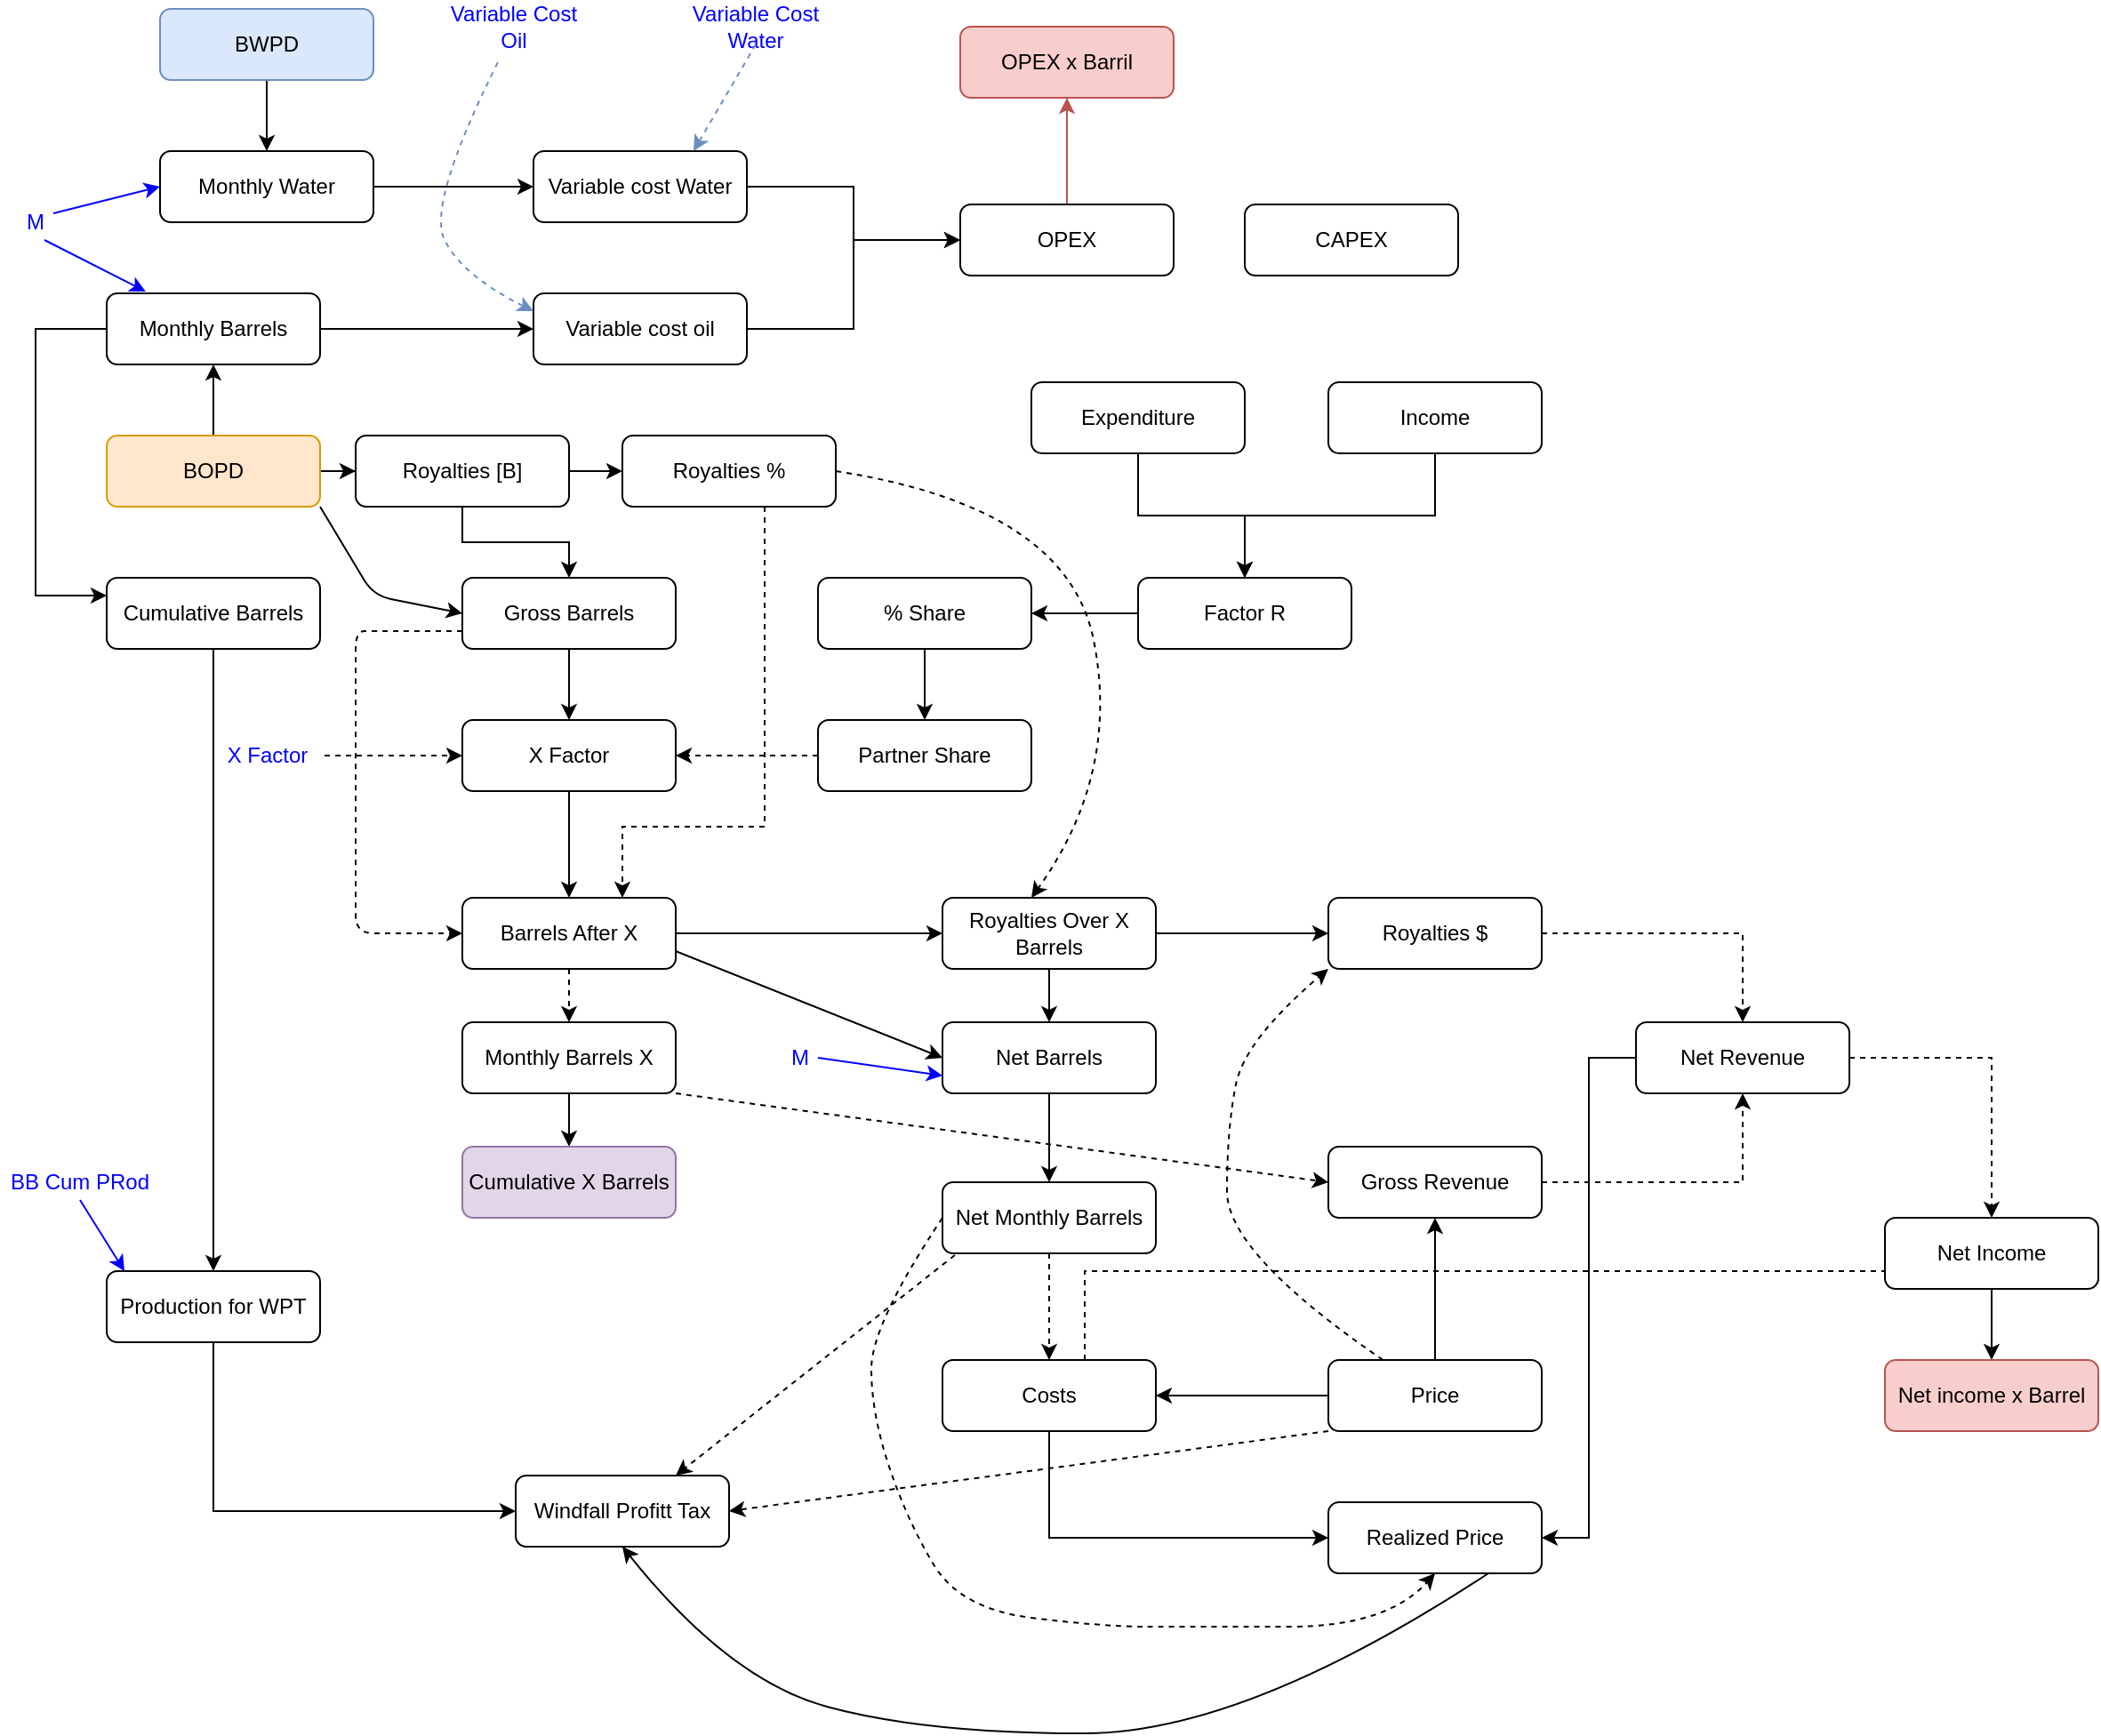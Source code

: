 <mxfile version="14.1.8" type="github">
  <diagram id="C5RBs43oDa-KdzZeNtuy" name="Page-1">
    <mxGraphModel dx="1360" dy="1971" grid="1" gridSize="10" guides="1" tooltips="1" connect="1" arrows="1" fold="1" page="1" pageScale="1" pageWidth="827" pageHeight="1169" math="0" shadow="0">
      <root>
        <mxCell id="WIyWlLk6GJQsqaUBKTNV-0" />
        <mxCell id="WIyWlLk6GJQsqaUBKTNV-1" parent="WIyWlLk6GJQsqaUBKTNV-0" />
        <mxCell id="Q5CgKCw0-7kjikuRVH3W-6" style="edgeStyle=orthogonalEdgeStyle;rounded=0;orthogonalLoop=1;jettySize=auto;html=1;" parent="WIyWlLk6GJQsqaUBKTNV-1" source="WIyWlLk6GJQsqaUBKTNV-3" target="Q5CgKCw0-7kjikuRVH3W-3" edge="1">
          <mxGeometry relative="1" as="geometry" />
        </mxCell>
        <mxCell id="Q5CgKCw0-7kjikuRVH3W-8" style="edgeStyle=orthogonalEdgeStyle;rounded=0;orthogonalLoop=1;jettySize=auto;html=1;" parent="WIyWlLk6GJQsqaUBKTNV-1" source="WIyWlLk6GJQsqaUBKTNV-3" target="Q5CgKCw0-7kjikuRVH3W-7" edge="1">
          <mxGeometry relative="1" as="geometry" />
        </mxCell>
        <mxCell id="WIyWlLk6GJQsqaUBKTNV-3" value="BOPD" style="rounded=1;whiteSpace=wrap;html=1;fontSize=12;glass=0;strokeWidth=1;shadow=0;fillColor=#ffe6cc;strokeColor=#d79b00;" parent="WIyWlLk6GJQsqaUBKTNV-1" vertex="1">
          <mxGeometry x="140" width="120" height="40" as="geometry" />
        </mxCell>
        <mxCell id="Q5CgKCw0-7kjikuRVH3W-111" style="edgeStyle=orthogonalEdgeStyle;rounded=0;orthogonalLoop=1;jettySize=auto;html=1;entryX=0.5;entryY=0;entryDx=0;entryDy=0;" parent="WIyWlLk6GJQsqaUBKTNV-1" source="Q5CgKCw0-7kjikuRVH3W-1" target="Q5CgKCw0-7kjikuRVH3W-2" edge="1">
          <mxGeometry relative="1" as="geometry" />
        </mxCell>
        <mxCell id="Q5CgKCw0-7kjikuRVH3W-1" value="BWPD" style="rounded=1;whiteSpace=wrap;html=1;fontSize=12;glass=0;strokeWidth=1;shadow=0;fillColor=#dae8fc;strokeColor=#6c8ebf;" parent="WIyWlLk6GJQsqaUBKTNV-1" vertex="1">
          <mxGeometry x="170" y="-240" width="120" height="40" as="geometry" />
        </mxCell>
        <mxCell id="Q5CgKCw0-7kjikuRVH3W-132" style="edgeStyle=orthogonalEdgeStyle;rounded=0;orthogonalLoop=1;jettySize=auto;html=1;entryX=0;entryY=0.5;entryDx=0;entryDy=0;strokeColor=#000000;" parent="WIyWlLk6GJQsqaUBKTNV-1" source="Q5CgKCw0-7kjikuRVH3W-2" target="Q5CgKCw0-7kjikuRVH3W-82" edge="1">
          <mxGeometry relative="1" as="geometry" />
        </mxCell>
        <mxCell id="Q5CgKCw0-7kjikuRVH3W-2" value="Monthly Water" style="rounded=1;whiteSpace=wrap;html=1;fontSize=12;glass=0;strokeWidth=1;shadow=0;" parent="WIyWlLk6GJQsqaUBKTNV-1" vertex="1">
          <mxGeometry x="170" y="-160" width="120" height="40" as="geometry" />
        </mxCell>
        <mxCell id="Q5CgKCw0-7kjikuRVH3W-129" style="edgeStyle=orthogonalEdgeStyle;rounded=0;orthogonalLoop=1;jettySize=auto;html=1;strokeColor=#000000;entryX=0;entryY=0.25;entryDx=0;entryDy=0;" parent="WIyWlLk6GJQsqaUBKTNV-1" source="Q5CgKCw0-7kjikuRVH3W-3" target="Q5CgKCw0-7kjikuRVH3W-4" edge="1">
          <mxGeometry relative="1" as="geometry">
            <mxPoint x="110" y="90" as="targetPoint" />
            <Array as="points">
              <mxPoint x="100" y="-60" />
              <mxPoint x="100" y="90" />
            </Array>
          </mxGeometry>
        </mxCell>
        <mxCell id="Q5CgKCw0-7kjikuRVH3W-131" style="edgeStyle=orthogonalEdgeStyle;rounded=0;orthogonalLoop=1;jettySize=auto;html=1;entryX=0;entryY=0.5;entryDx=0;entryDy=0;strokeColor=#000000;" parent="WIyWlLk6GJQsqaUBKTNV-1" source="Q5CgKCw0-7kjikuRVH3W-3" target="Q5CgKCw0-7kjikuRVH3W-81" edge="1">
          <mxGeometry relative="1" as="geometry" />
        </mxCell>
        <mxCell id="Q5CgKCw0-7kjikuRVH3W-3" value="Monthly Barrels" style="rounded=1;whiteSpace=wrap;html=1;fontSize=12;glass=0;strokeWidth=1;shadow=0;" parent="WIyWlLk6GJQsqaUBKTNV-1" vertex="1">
          <mxGeometry x="140" y="-80" width="120" height="40" as="geometry" />
        </mxCell>
        <mxCell id="Q5CgKCw0-7kjikuRVH3W-62" style="edgeStyle=orthogonalEdgeStyle;rounded=0;orthogonalLoop=1;jettySize=auto;html=1;entryX=0.5;entryY=0;entryDx=0;entryDy=0;" parent="WIyWlLk6GJQsqaUBKTNV-1" source="Q5CgKCw0-7kjikuRVH3W-4" target="Q5CgKCw0-7kjikuRVH3W-61" edge="1">
          <mxGeometry relative="1" as="geometry" />
        </mxCell>
        <mxCell id="Q5CgKCw0-7kjikuRVH3W-4" value="Cumulative Barrels" style="rounded=1;whiteSpace=wrap;html=1;fontSize=12;glass=0;strokeWidth=1;shadow=0;" parent="WIyWlLk6GJQsqaUBKTNV-1" vertex="1">
          <mxGeometry x="140" y="80" width="120" height="40" as="geometry" />
        </mxCell>
        <mxCell id="Q5CgKCw0-7kjikuRVH3W-10" style="edgeStyle=orthogonalEdgeStyle;rounded=0;orthogonalLoop=1;jettySize=auto;html=1;" parent="WIyWlLk6GJQsqaUBKTNV-1" source="Q5CgKCw0-7kjikuRVH3W-7" target="Q5CgKCw0-7kjikuRVH3W-9" edge="1">
          <mxGeometry relative="1" as="geometry" />
        </mxCell>
        <mxCell id="Q5CgKCw0-7kjikuRVH3W-13" style="edgeStyle=orthogonalEdgeStyle;rounded=0;orthogonalLoop=1;jettySize=auto;html=1;entryX=0.5;entryY=0;entryDx=0;entryDy=0;" parent="WIyWlLk6GJQsqaUBKTNV-1" source="Q5CgKCw0-7kjikuRVH3W-7" target="Q5CgKCw0-7kjikuRVH3W-12" edge="1">
          <mxGeometry relative="1" as="geometry" />
        </mxCell>
        <mxCell id="Q5CgKCw0-7kjikuRVH3W-7" value="Royalties [B]" style="rounded=1;whiteSpace=wrap;html=1;fontSize=12;glass=0;strokeWidth=1;shadow=0;" parent="WIyWlLk6GJQsqaUBKTNV-1" vertex="1">
          <mxGeometry x="280" width="120" height="40" as="geometry" />
        </mxCell>
        <mxCell id="Q5CgKCw0-7kjikuRVH3W-32" style="edgeStyle=orthogonalEdgeStyle;rounded=0;orthogonalLoop=1;jettySize=auto;html=1;entryX=0.75;entryY=0;entryDx=0;entryDy=0;dashed=1;" parent="WIyWlLk6GJQsqaUBKTNV-1" source="Q5CgKCw0-7kjikuRVH3W-9" target="Q5CgKCw0-7kjikuRVH3W-28" edge="1">
          <mxGeometry relative="1" as="geometry">
            <Array as="points">
              <mxPoint x="510" y="220" />
              <mxPoint x="430" y="220" />
            </Array>
          </mxGeometry>
        </mxCell>
        <mxCell id="Q5CgKCw0-7kjikuRVH3W-9" value="Royalties %" style="rounded=1;whiteSpace=wrap;html=1;fontSize=12;glass=0;strokeWidth=1;shadow=0;" parent="WIyWlLk6GJQsqaUBKTNV-1" vertex="1">
          <mxGeometry x="430" width="120" height="40" as="geometry" />
        </mxCell>
        <mxCell id="Q5CgKCw0-7kjikuRVH3W-26" style="edgeStyle=orthogonalEdgeStyle;rounded=0;orthogonalLoop=1;jettySize=auto;html=1;entryX=0.5;entryY=0;entryDx=0;entryDy=0;" parent="WIyWlLk6GJQsqaUBKTNV-1" source="Q5CgKCw0-7kjikuRVH3W-12" target="Q5CgKCw0-7kjikuRVH3W-25" edge="1">
          <mxGeometry relative="1" as="geometry" />
        </mxCell>
        <mxCell id="Q5CgKCw0-7kjikuRVH3W-12" value="Gross Barrels" style="rounded=1;whiteSpace=wrap;html=1;fontSize=12;glass=0;strokeWidth=1;shadow=0;" parent="WIyWlLk6GJQsqaUBKTNV-1" vertex="1">
          <mxGeometry x="340" y="80" width="120" height="40" as="geometry" />
        </mxCell>
        <mxCell id="Q5CgKCw0-7kjikuRVH3W-15" value="" style="endArrow=classic;html=1;exitX=1;exitY=1;exitDx=0;exitDy=0;entryX=0;entryY=0.5;entryDx=0;entryDy=0;" parent="WIyWlLk6GJQsqaUBKTNV-1" source="WIyWlLk6GJQsqaUBKTNV-3" target="Q5CgKCw0-7kjikuRVH3W-12" edge="1">
          <mxGeometry width="50" height="50" relative="1" as="geometry">
            <mxPoint x="410" y="250" as="sourcePoint" />
            <mxPoint x="460" y="200" as="targetPoint" />
            <Array as="points">
              <mxPoint x="290" y="90" />
            </Array>
          </mxGeometry>
        </mxCell>
        <mxCell id="Q5CgKCw0-7kjikuRVH3W-19" style="edgeStyle=orthogonalEdgeStyle;rounded=0;orthogonalLoop=1;jettySize=auto;html=1;entryX=0.5;entryY=0;entryDx=0;entryDy=0;" parent="WIyWlLk6GJQsqaUBKTNV-1" source="Q5CgKCw0-7kjikuRVH3W-16" target="Q5CgKCw0-7kjikuRVH3W-18" edge="1">
          <mxGeometry relative="1" as="geometry" />
        </mxCell>
        <mxCell id="Q5CgKCw0-7kjikuRVH3W-16" value="Income&lt;span style=&quot;color: rgba(0 , 0 , 0 , 0) ; font-family: monospace ; font-size: 0px&quot;&gt;%3CmxGraphModel%3E%3Croot%3E%3CmxCell%20id%3D%220%22%2F%3E%3CmxCell%20id%3D%221%22%20parent%3D%220%22%2F%3E%3CmxCell%20id%3D%222%22%20value%3D%22BOPD%22%20style%3D%22rounded%3D1%3BwhiteSpace%3Dwrap%3Bhtml%3D1%3BfontSize%3D12%3Bglass%3D0%3BstrokeWidth%3D1%3Bshadow%3D0%3B%22%20vertex%3D%221%22%20parent%3D%221%22%3E%3CmxGeometry%20x%3D%22140%22%20width%3D%22120%22%20height%3D%2240%22%20as%3D%22geometry%22%2F%3E%3C%2FmxCell%3E%3C%2Froot%3E%3C%2FmxGraphModel%3E&lt;/span&gt;" style="rounded=1;whiteSpace=wrap;html=1;fontSize=12;glass=0;strokeWidth=1;shadow=0;" parent="WIyWlLk6GJQsqaUBKTNV-1" vertex="1">
          <mxGeometry x="827" y="-30" width="120" height="40" as="geometry" />
        </mxCell>
        <mxCell id="Q5CgKCw0-7kjikuRVH3W-20" style="edgeStyle=orthogonalEdgeStyle;rounded=0;orthogonalLoop=1;jettySize=auto;html=1;" parent="WIyWlLk6GJQsqaUBKTNV-1" source="Q5CgKCw0-7kjikuRVH3W-17" target="Q5CgKCw0-7kjikuRVH3W-18" edge="1">
          <mxGeometry relative="1" as="geometry" />
        </mxCell>
        <mxCell id="Q5CgKCw0-7kjikuRVH3W-17" value="Expenditure" style="rounded=1;whiteSpace=wrap;html=1;fontSize=12;glass=0;strokeWidth=1;shadow=0;" parent="WIyWlLk6GJQsqaUBKTNV-1" vertex="1">
          <mxGeometry x="660" y="-30" width="120" height="40" as="geometry" />
        </mxCell>
        <mxCell id="Q5CgKCw0-7kjikuRVH3W-23" style="edgeStyle=orthogonalEdgeStyle;rounded=0;orthogonalLoop=1;jettySize=auto;html=1;entryX=1;entryY=0.5;entryDx=0;entryDy=0;" parent="WIyWlLk6GJQsqaUBKTNV-1" source="Q5CgKCw0-7kjikuRVH3W-18" target="Q5CgKCw0-7kjikuRVH3W-21" edge="1">
          <mxGeometry relative="1" as="geometry" />
        </mxCell>
        <mxCell id="Q5CgKCw0-7kjikuRVH3W-18" value="Factor R" style="rounded=1;whiteSpace=wrap;html=1;fontSize=12;glass=0;strokeWidth=1;shadow=0;" parent="WIyWlLk6GJQsqaUBKTNV-1" vertex="1">
          <mxGeometry x="720" y="80" width="120" height="40" as="geometry" />
        </mxCell>
        <mxCell id="Q5CgKCw0-7kjikuRVH3W-24" style="edgeStyle=orthogonalEdgeStyle;rounded=0;orthogonalLoop=1;jettySize=auto;html=1;" parent="WIyWlLk6GJQsqaUBKTNV-1" source="Q5CgKCw0-7kjikuRVH3W-21" target="Q5CgKCw0-7kjikuRVH3W-22" edge="1">
          <mxGeometry relative="1" as="geometry" />
        </mxCell>
        <mxCell id="Q5CgKCw0-7kjikuRVH3W-21" value="% Share" style="rounded=1;whiteSpace=wrap;html=1;fontSize=12;glass=0;strokeWidth=1;shadow=0;" parent="WIyWlLk6GJQsqaUBKTNV-1" vertex="1">
          <mxGeometry x="540" y="80" width="120" height="40" as="geometry" />
        </mxCell>
        <mxCell id="Q5CgKCw0-7kjikuRVH3W-27" style="edgeStyle=orthogonalEdgeStyle;rounded=0;orthogonalLoop=1;jettySize=auto;html=1;entryX=1;entryY=0.5;entryDx=0;entryDy=0;dashed=1;" parent="WIyWlLk6GJQsqaUBKTNV-1" source="Q5CgKCw0-7kjikuRVH3W-22" target="Q5CgKCw0-7kjikuRVH3W-25" edge="1">
          <mxGeometry relative="1" as="geometry" />
        </mxCell>
        <mxCell id="Q5CgKCw0-7kjikuRVH3W-22" value="Partner Share" style="rounded=1;whiteSpace=wrap;html=1;fontSize=12;glass=0;strokeWidth=1;shadow=0;" parent="WIyWlLk6GJQsqaUBKTNV-1" vertex="1">
          <mxGeometry x="540" y="160" width="120" height="40" as="geometry" />
        </mxCell>
        <mxCell id="Q5CgKCw0-7kjikuRVH3W-30" style="edgeStyle=orthogonalEdgeStyle;rounded=0;orthogonalLoop=1;jettySize=auto;html=1;" parent="WIyWlLk6GJQsqaUBKTNV-1" source="Q5CgKCw0-7kjikuRVH3W-25" target="Q5CgKCw0-7kjikuRVH3W-28" edge="1">
          <mxGeometry relative="1" as="geometry" />
        </mxCell>
        <mxCell id="Q5CgKCw0-7kjikuRVH3W-25" value="X Factor" style="rounded=1;whiteSpace=wrap;html=1;fontSize=12;glass=0;strokeWidth=1;shadow=0;" parent="WIyWlLk6GJQsqaUBKTNV-1" vertex="1">
          <mxGeometry x="340" y="160" width="120" height="40" as="geometry" />
        </mxCell>
        <mxCell id="Q5CgKCw0-7kjikuRVH3W-38" style="edgeStyle=orthogonalEdgeStyle;rounded=0;orthogonalLoop=1;jettySize=auto;html=1;exitX=1;exitY=0.5;exitDx=0;exitDy=0;" parent="WIyWlLk6GJQsqaUBKTNV-1" source="Q5CgKCw0-7kjikuRVH3W-28" target="Q5CgKCw0-7kjikuRVH3W-37" edge="1">
          <mxGeometry relative="1" as="geometry">
            <mxPoint x="470" y="260" as="sourcePoint" />
            <Array as="points" />
          </mxGeometry>
        </mxCell>
        <mxCell id="Q5CgKCw0-7kjikuRVH3W-28" value="Barrels After X" style="rounded=1;whiteSpace=wrap;html=1;fontSize=12;glass=0;strokeWidth=1;shadow=0;" parent="WIyWlLk6GJQsqaUBKTNV-1" vertex="1">
          <mxGeometry x="340" y="260" width="120" height="40" as="geometry" />
        </mxCell>
        <mxCell id="Q5CgKCw0-7kjikuRVH3W-36" style="edgeStyle=orthogonalEdgeStyle;rounded=0;orthogonalLoop=1;jettySize=auto;html=1;entryX=0.5;entryY=0;entryDx=0;entryDy=0;" parent="WIyWlLk6GJQsqaUBKTNV-1" source="Q5CgKCw0-7kjikuRVH3W-33" target="Q5CgKCw0-7kjikuRVH3W-35" edge="1">
          <mxGeometry relative="1" as="geometry" />
        </mxCell>
        <mxCell id="Q5CgKCw0-7kjikuRVH3W-33" value="Monthly Barrels X" style="rounded=1;whiteSpace=wrap;html=1;fontSize=12;glass=0;strokeWidth=1;shadow=0;" parent="WIyWlLk6GJQsqaUBKTNV-1" vertex="1">
          <mxGeometry x="340" y="330" width="120" height="40" as="geometry" />
        </mxCell>
        <mxCell id="Q5CgKCw0-7kjikuRVH3W-35" value="Cumulative X Barrels" style="rounded=1;whiteSpace=wrap;html=1;fontSize=12;glass=0;strokeWidth=1;shadow=0;fillColor=#e1d5e7;strokeColor=#9673a6;" parent="WIyWlLk6GJQsqaUBKTNV-1" vertex="1">
          <mxGeometry x="340" y="400" width="120" height="40" as="geometry" />
        </mxCell>
        <mxCell id="Q5CgKCw0-7kjikuRVH3W-51" style="edgeStyle=orthogonalEdgeStyle;rounded=0;orthogonalLoop=1;jettySize=auto;html=1;entryX=0;entryY=0.5;entryDx=0;entryDy=0;" parent="WIyWlLk6GJQsqaUBKTNV-1" source="Q5CgKCw0-7kjikuRVH3W-37" target="Q5CgKCw0-7kjikuRVH3W-50" edge="1">
          <mxGeometry relative="1" as="geometry" />
        </mxCell>
        <mxCell id="Q5CgKCw0-7kjikuRVH3W-37" value="Royalties Over X Barrels" style="rounded=1;whiteSpace=wrap;html=1;fontSize=12;glass=0;strokeWidth=1;shadow=0;" parent="WIyWlLk6GJQsqaUBKTNV-1" vertex="1">
          <mxGeometry x="610" y="260" width="120" height="40" as="geometry" />
        </mxCell>
        <mxCell id="Q5CgKCw0-7kjikuRVH3W-39" value="" style="curved=1;endArrow=classic;html=1;exitX=1;exitY=0.5;exitDx=0;exitDy=0;dashed=1;" parent="WIyWlLk6GJQsqaUBKTNV-1" source="Q5CgKCw0-7kjikuRVH3W-9" edge="1">
          <mxGeometry width="50" height="50" relative="1" as="geometry">
            <mxPoint x="430" y="250" as="sourcePoint" />
            <mxPoint x="660" y="260" as="targetPoint" />
            <Array as="points">
              <mxPoint x="680" y="40" />
              <mxPoint x="710" y="190" />
            </Array>
          </mxGeometry>
        </mxCell>
        <mxCell id="Q5CgKCw0-7kjikuRVH3W-45" style="edgeStyle=orthogonalEdgeStyle;rounded=0;orthogonalLoop=1;jettySize=auto;html=1;entryX=0.5;entryY=0;entryDx=0;entryDy=0;" parent="WIyWlLk6GJQsqaUBKTNV-1" source="Q5CgKCw0-7kjikuRVH3W-40" target="Q5CgKCw0-7kjikuRVH3W-44" edge="1">
          <mxGeometry relative="1" as="geometry" />
        </mxCell>
        <mxCell id="Q5CgKCw0-7kjikuRVH3W-40" value="Net Barrels" style="rounded=1;whiteSpace=wrap;html=1;fontSize=12;glass=0;strokeWidth=1;shadow=0;" parent="WIyWlLk6GJQsqaUBKTNV-1" vertex="1">
          <mxGeometry x="610" y="330" width="120" height="40" as="geometry" />
        </mxCell>
        <mxCell id="Q5CgKCw0-7kjikuRVH3W-43" value="" style="endArrow=classic;html=1;entryX=0.5;entryY=0;entryDx=0;entryDy=0;exitX=0.5;exitY=1;exitDx=0;exitDy=0;" parent="WIyWlLk6GJQsqaUBKTNV-1" source="Q5CgKCw0-7kjikuRVH3W-37" target="Q5CgKCw0-7kjikuRVH3W-40" edge="1">
          <mxGeometry width="50" height="50" relative="1" as="geometry">
            <mxPoint x="430" y="250" as="sourcePoint" />
            <mxPoint x="480" y="200" as="targetPoint" />
          </mxGeometry>
        </mxCell>
        <mxCell id="Q5CgKCw0-7kjikuRVH3W-58" style="edgeStyle=orthogonalEdgeStyle;rounded=0;orthogonalLoop=1;jettySize=auto;html=1;entryX=0.5;entryY=0;entryDx=0;entryDy=0;dashed=1;" parent="WIyWlLk6GJQsqaUBKTNV-1" source="Q5CgKCw0-7kjikuRVH3W-44" target="Q5CgKCw0-7kjikuRVH3W-57" edge="1">
          <mxGeometry relative="1" as="geometry" />
        </mxCell>
        <mxCell id="Q5CgKCw0-7kjikuRVH3W-44" value="Net Monthly Barrels" style="rounded=1;whiteSpace=wrap;html=1;fontSize=12;glass=0;strokeWidth=1;shadow=0;" parent="WIyWlLk6GJQsqaUBKTNV-1" vertex="1">
          <mxGeometry x="610" y="420" width="120" height="40" as="geometry" />
        </mxCell>
        <mxCell id="Q5CgKCw0-7kjikuRVH3W-48" style="edgeStyle=orthogonalEdgeStyle;rounded=0;orthogonalLoop=1;jettySize=auto;html=1;entryX=0.5;entryY=1;entryDx=0;entryDy=0;" parent="WIyWlLk6GJQsqaUBKTNV-1" source="Q5CgKCw0-7kjikuRVH3W-46" target="Q5CgKCw0-7kjikuRVH3W-47" edge="1">
          <mxGeometry relative="1" as="geometry" />
        </mxCell>
        <mxCell id="Q5CgKCw0-7kjikuRVH3W-60" style="edgeStyle=orthogonalEdgeStyle;rounded=0;orthogonalLoop=1;jettySize=auto;html=1;entryX=1;entryY=0.5;entryDx=0;entryDy=0;" parent="WIyWlLk6GJQsqaUBKTNV-1" source="Q5CgKCw0-7kjikuRVH3W-46" target="Q5CgKCw0-7kjikuRVH3W-57" edge="1">
          <mxGeometry relative="1" as="geometry" />
        </mxCell>
        <mxCell id="Q5CgKCw0-7kjikuRVH3W-46" value="Price" style="rounded=1;whiteSpace=wrap;html=1;fontSize=12;glass=0;strokeWidth=1;shadow=0;" parent="WIyWlLk6GJQsqaUBKTNV-1" vertex="1">
          <mxGeometry x="827" y="520" width="120" height="40" as="geometry" />
        </mxCell>
        <mxCell id="Q5CgKCw0-7kjikuRVH3W-56" style="edgeStyle=orthogonalEdgeStyle;rounded=0;orthogonalLoop=1;jettySize=auto;html=1;entryX=0.5;entryY=1;entryDx=0;entryDy=0;dashed=1;" parent="WIyWlLk6GJQsqaUBKTNV-1" source="Q5CgKCw0-7kjikuRVH3W-47" target="Q5CgKCw0-7kjikuRVH3W-54" edge="1">
          <mxGeometry relative="1" as="geometry" />
        </mxCell>
        <mxCell id="Q5CgKCw0-7kjikuRVH3W-47" value="Gross Revenue" style="rounded=1;whiteSpace=wrap;html=1;fontSize=12;glass=0;strokeWidth=1;shadow=0;" parent="WIyWlLk6GJQsqaUBKTNV-1" vertex="1">
          <mxGeometry x="827" y="400" width="120" height="40" as="geometry" />
        </mxCell>
        <mxCell id="Q5CgKCw0-7kjikuRVH3W-55" style="edgeStyle=orthogonalEdgeStyle;rounded=0;orthogonalLoop=1;jettySize=auto;html=1;dashed=1;" parent="WIyWlLk6GJQsqaUBKTNV-1" source="Q5CgKCw0-7kjikuRVH3W-50" target="Q5CgKCw0-7kjikuRVH3W-54" edge="1">
          <mxGeometry relative="1" as="geometry" />
        </mxCell>
        <mxCell id="Q5CgKCw0-7kjikuRVH3W-50" value="Royalties $" style="rounded=1;whiteSpace=wrap;html=1;fontSize=12;glass=0;strokeWidth=1;shadow=0;" parent="WIyWlLk6GJQsqaUBKTNV-1" vertex="1">
          <mxGeometry x="827" y="260" width="120" height="40" as="geometry" />
        </mxCell>
        <mxCell id="Q5CgKCw0-7kjikuRVH3W-52" value="" style="curved=1;endArrow=classic;html=1;entryX=0;entryY=1;entryDx=0;entryDy=0;dashed=1;" parent="WIyWlLk6GJQsqaUBKTNV-1" source="Q5CgKCw0-7kjikuRVH3W-46" target="Q5CgKCw0-7kjikuRVH3W-50" edge="1">
          <mxGeometry width="50" height="50" relative="1" as="geometry">
            <mxPoint x="820" y="460" as="sourcePoint" />
            <mxPoint x="820" y="280" as="targetPoint" />
            <Array as="points">
              <mxPoint x="770" y="460" />
              <mxPoint x="770" y="390" />
              <mxPoint x="780" y="340" />
            </Array>
          </mxGeometry>
        </mxCell>
        <mxCell id="Q5CgKCw0-7kjikuRVH3W-66" style="edgeStyle=orthogonalEdgeStyle;rounded=0;orthogonalLoop=1;jettySize=auto;html=1;entryX=1;entryY=0.5;entryDx=0;entryDy=0;" parent="WIyWlLk6GJQsqaUBKTNV-1" source="Q5CgKCw0-7kjikuRVH3W-54" target="Q5CgKCw0-7kjikuRVH3W-65" edge="1">
          <mxGeometry relative="1" as="geometry" />
        </mxCell>
        <mxCell id="Q5CgKCw0-7kjikuRVH3W-77" style="edgeStyle=orthogonalEdgeStyle;rounded=0;orthogonalLoop=1;jettySize=auto;html=1;entryX=0.5;entryY=0;entryDx=0;entryDy=0;dashed=1;" parent="WIyWlLk6GJQsqaUBKTNV-1" source="Q5CgKCw0-7kjikuRVH3W-54" target="Q5CgKCw0-7kjikuRVH3W-76" edge="1">
          <mxGeometry relative="1" as="geometry" />
        </mxCell>
        <mxCell id="Q5CgKCw0-7kjikuRVH3W-54" value="Net Revenue" style="rounded=1;whiteSpace=wrap;html=1;fontSize=12;glass=0;strokeWidth=1;shadow=0;" parent="WIyWlLk6GJQsqaUBKTNV-1" vertex="1">
          <mxGeometry x="1000" y="330" width="120" height="40" as="geometry" />
        </mxCell>
        <mxCell id="Q5CgKCw0-7kjikuRVH3W-67" style="edgeStyle=orthogonalEdgeStyle;rounded=0;orthogonalLoop=1;jettySize=auto;html=1;entryX=0;entryY=0.5;entryDx=0;entryDy=0;" parent="WIyWlLk6GJQsqaUBKTNV-1" source="Q5CgKCw0-7kjikuRVH3W-57" target="Q5CgKCw0-7kjikuRVH3W-65" edge="1">
          <mxGeometry relative="1" as="geometry">
            <Array as="points">
              <mxPoint x="670" y="620" />
            </Array>
          </mxGeometry>
        </mxCell>
        <mxCell id="Q5CgKCw0-7kjikuRVH3W-78" style="edgeStyle=orthogonalEdgeStyle;rounded=0;orthogonalLoop=1;jettySize=auto;html=1;entryX=0;entryY=0.25;entryDx=0;entryDy=0;dashed=1;" parent="WIyWlLk6GJQsqaUBKTNV-1" source="Q5CgKCw0-7kjikuRVH3W-57" target="Q5CgKCw0-7kjikuRVH3W-76" edge="1">
          <mxGeometry relative="1" as="geometry">
            <Array as="points">
              <mxPoint x="690" y="470" />
              <mxPoint x="1160" y="470" />
            </Array>
          </mxGeometry>
        </mxCell>
        <mxCell id="Q5CgKCw0-7kjikuRVH3W-57" value="Costs" style="rounded=1;whiteSpace=wrap;html=1;fontSize=12;glass=0;strokeWidth=1;shadow=0;" parent="WIyWlLk6GJQsqaUBKTNV-1" vertex="1">
          <mxGeometry x="610" y="520" width="120" height="40" as="geometry" />
        </mxCell>
        <mxCell id="Q5CgKCw0-7kjikuRVH3W-71" style="edgeStyle=orthogonalEdgeStyle;rounded=0;orthogonalLoop=1;jettySize=auto;html=1;entryX=0;entryY=0.5;entryDx=0;entryDy=0;" parent="WIyWlLk6GJQsqaUBKTNV-1" source="Q5CgKCw0-7kjikuRVH3W-61" target="Q5CgKCw0-7kjikuRVH3W-69" edge="1">
          <mxGeometry relative="1" as="geometry">
            <mxPoint x="440" y="570" as="targetPoint" />
            <Array as="points">
              <mxPoint x="200" y="605" />
            </Array>
          </mxGeometry>
        </mxCell>
        <mxCell id="Q5CgKCw0-7kjikuRVH3W-61" value="Production for WPT" style="rounded=1;whiteSpace=wrap;html=1;fontSize=12;glass=0;strokeWidth=1;shadow=0;" parent="WIyWlLk6GJQsqaUBKTNV-1" vertex="1">
          <mxGeometry x="140" y="470" width="120" height="40" as="geometry" />
        </mxCell>
        <mxCell id="Q5CgKCw0-7kjikuRVH3W-63" value="BB Cum PRod" style="text;html=1;strokeColor=none;fillColor=none;align=center;verticalAlign=middle;whiteSpace=wrap;rounded=0;fontColor=#0000FF;" parent="WIyWlLk6GJQsqaUBKTNV-1" vertex="1">
          <mxGeometry x="80" y="410" width="90" height="20" as="geometry" />
        </mxCell>
        <mxCell id="Q5CgKCw0-7kjikuRVH3W-65" value="Realized Price" style="rounded=1;whiteSpace=wrap;html=1;fontSize=12;glass=0;strokeWidth=1;shadow=0;" parent="WIyWlLk6GJQsqaUBKTNV-1" vertex="1">
          <mxGeometry x="827" y="600" width="120" height="40" as="geometry" />
        </mxCell>
        <mxCell id="Q5CgKCw0-7kjikuRVH3W-68" value="" style="curved=1;endArrow=classic;html=1;entryX=0.5;entryY=1;entryDx=0;entryDy=0;exitX=0;exitY=0.5;exitDx=0;exitDy=0;dashed=1;" parent="WIyWlLk6GJQsqaUBKTNV-1" source="Q5CgKCw0-7kjikuRVH3W-44" target="Q5CgKCw0-7kjikuRVH3W-65" edge="1">
          <mxGeometry width="50" height="50" relative="1" as="geometry">
            <mxPoint x="660" y="560" as="sourcePoint" />
            <mxPoint x="710" y="510" as="targetPoint" />
            <Array as="points">
              <mxPoint x="570" y="500" />
              <mxPoint x="570" y="550" />
              <mxPoint x="590" y="610" />
              <mxPoint x="620" y="660" />
              <mxPoint x="700" y="670" />
              <mxPoint x="750" y="670" />
              <mxPoint x="860" y="670" />
            </Array>
          </mxGeometry>
        </mxCell>
        <mxCell id="Q5CgKCw0-7kjikuRVH3W-69" value="Windfall Profitt Tax" style="rounded=1;whiteSpace=wrap;html=1;fontSize=12;glass=0;strokeWidth=1;shadow=0;" parent="WIyWlLk6GJQsqaUBKTNV-1" vertex="1">
          <mxGeometry x="370" y="585" width="120" height="40" as="geometry" />
        </mxCell>
        <mxCell id="Q5CgKCw0-7kjikuRVH3W-70" value="" style="curved=1;endArrow=classic;html=1;entryX=0.5;entryY=1;entryDx=0;entryDy=0;exitX=0.75;exitY=1;exitDx=0;exitDy=0;" parent="WIyWlLk6GJQsqaUBKTNV-1" source="Q5CgKCw0-7kjikuRVH3W-65" target="Q5CgKCw0-7kjikuRVH3W-69" edge="1">
          <mxGeometry width="50" height="50" relative="1" as="geometry">
            <mxPoint x="740" y="770" as="sourcePoint" />
            <mxPoint x="390" y="740" as="targetPoint" />
            <Array as="points">
              <mxPoint x="780" y="730" />
              <mxPoint x="600" y="730" />
              <mxPoint x="490" y="700" />
            </Array>
          </mxGeometry>
        </mxCell>
        <mxCell id="Q5CgKCw0-7kjikuRVH3W-72" value="" style="endArrow=classic;html=1;entryX=1;entryY=0.5;entryDx=0;entryDy=0;exitX=0;exitY=1;exitDx=0;exitDy=0;dashed=1;" parent="WIyWlLk6GJQsqaUBKTNV-1" source="Q5CgKCw0-7kjikuRVH3W-46" target="Q5CgKCw0-7kjikuRVH3W-69" edge="1">
          <mxGeometry width="50" height="50" relative="1" as="geometry">
            <mxPoint x="660" y="670" as="sourcePoint" />
            <mxPoint x="710" y="620" as="targetPoint" />
          </mxGeometry>
        </mxCell>
        <mxCell id="Q5CgKCw0-7kjikuRVH3W-75" value="" style="endArrow=classic;html=1;dashed=1;entryX=0.75;entryY=0;entryDx=0;entryDy=0;exitX=0.058;exitY=1.025;exitDx=0;exitDy=0;exitPerimeter=0;" parent="WIyWlLk6GJQsqaUBKTNV-1" source="Q5CgKCw0-7kjikuRVH3W-44" target="Q5CgKCw0-7kjikuRVH3W-69" edge="1">
          <mxGeometry width="50" height="50" relative="1" as="geometry">
            <mxPoint x="660" y="580" as="sourcePoint" />
            <mxPoint x="710" y="530" as="targetPoint" />
          </mxGeometry>
        </mxCell>
        <mxCell id="J_nEnahYbwjoR5bdm2Jl-4" style="edgeStyle=orthogonalEdgeStyle;rounded=0;orthogonalLoop=1;jettySize=auto;html=1;exitX=0.5;exitY=1;exitDx=0;exitDy=0;entryX=0.5;entryY=0;entryDx=0;entryDy=0;" parent="WIyWlLk6GJQsqaUBKTNV-1" source="Q5CgKCw0-7kjikuRVH3W-76" target="J_nEnahYbwjoR5bdm2Jl-2" edge="1">
          <mxGeometry relative="1" as="geometry" />
        </mxCell>
        <mxCell id="Q5CgKCw0-7kjikuRVH3W-76" value="Net Income" style="rounded=1;whiteSpace=wrap;html=1;fontSize=12;glass=0;strokeWidth=1;shadow=0;" parent="WIyWlLk6GJQsqaUBKTNV-1" vertex="1">
          <mxGeometry x="1140" y="440" width="120" height="40" as="geometry" />
        </mxCell>
        <mxCell id="Q5CgKCw0-7kjikuRVH3W-79" value="CAPEX" style="rounded=1;whiteSpace=wrap;html=1;fontSize=12;glass=0;strokeWidth=1;shadow=0;" parent="WIyWlLk6GJQsqaUBKTNV-1" vertex="1">
          <mxGeometry x="780" y="-130" width="120" height="40" as="geometry" />
        </mxCell>
        <mxCell id="J_nEnahYbwjoR5bdm2Jl-5" style="edgeStyle=orthogonalEdgeStyle;rounded=0;orthogonalLoop=1;jettySize=auto;html=1;exitX=0.5;exitY=0;exitDx=0;exitDy=0;entryX=0.5;entryY=1;entryDx=0;entryDy=0;fillColor=#f8cecc;strokeColor=#b85450;" parent="WIyWlLk6GJQsqaUBKTNV-1" source="Q5CgKCw0-7kjikuRVH3W-80" target="J_nEnahYbwjoR5bdm2Jl-1" edge="1">
          <mxGeometry relative="1" as="geometry" />
        </mxCell>
        <mxCell id="Q5CgKCw0-7kjikuRVH3W-80" value="OPEX" style="rounded=1;whiteSpace=wrap;html=1;fontSize=12;glass=0;strokeWidth=1;shadow=0;" parent="WIyWlLk6GJQsqaUBKTNV-1" vertex="1">
          <mxGeometry x="620" y="-130" width="120" height="40" as="geometry" />
        </mxCell>
        <mxCell id="Q5CgKCw0-7kjikuRVH3W-133" style="edgeStyle=orthogonalEdgeStyle;rounded=0;orthogonalLoop=1;jettySize=auto;html=1;strokeColor=#000000;" parent="WIyWlLk6GJQsqaUBKTNV-1" source="Q5CgKCw0-7kjikuRVH3W-82" target="Q5CgKCw0-7kjikuRVH3W-80" edge="1">
          <mxGeometry relative="1" as="geometry" />
        </mxCell>
        <mxCell id="Q5CgKCw0-7kjikuRVH3W-82" value="Variable cost Water" style="rounded=1;whiteSpace=wrap;html=1;fontSize=12;glass=0;strokeWidth=1;shadow=0;" parent="WIyWlLk6GJQsqaUBKTNV-1" vertex="1">
          <mxGeometry x="380" y="-160" width="120" height="40" as="geometry" />
        </mxCell>
        <mxCell id="Q5CgKCw0-7kjikuRVH3W-120" style="edgeStyle=orthogonalEdgeStyle;rounded=0;orthogonalLoop=1;jettySize=auto;html=1;entryX=0;entryY=0.5;entryDx=0;entryDy=0;strokeColor=#000000;" parent="WIyWlLk6GJQsqaUBKTNV-1" source="Q5CgKCw0-7kjikuRVH3W-81" target="Q5CgKCw0-7kjikuRVH3W-80" edge="1">
          <mxGeometry relative="1" as="geometry" />
        </mxCell>
        <mxCell id="Q5CgKCw0-7kjikuRVH3W-81" value="Variable cost oil" style="rounded=1;whiteSpace=wrap;html=1;fontSize=12;glass=0;strokeWidth=1;shadow=0;" parent="WIyWlLk6GJQsqaUBKTNV-1" vertex="1">
          <mxGeometry x="380" y="-80" width="120" height="40" as="geometry" />
        </mxCell>
        <mxCell id="J_nEnahYbwjoR5bdm2Jl-1" value="OPEX x Barril" style="rounded=1;whiteSpace=wrap;html=1;fontSize=12;glass=0;strokeWidth=1;shadow=0;fillColor=#f8cecc;strokeColor=#b85450;" parent="WIyWlLk6GJQsqaUBKTNV-1" vertex="1">
          <mxGeometry x="620" y="-230" width="120" height="40" as="geometry" />
        </mxCell>
        <mxCell id="J_nEnahYbwjoR5bdm2Jl-2" value="Net income x Barrel" style="rounded=1;whiteSpace=wrap;html=1;fontSize=12;glass=0;strokeWidth=1;shadow=0;fillColor=#f8cecc;strokeColor=#b85450;" parent="WIyWlLk6GJQsqaUBKTNV-1" vertex="1">
          <mxGeometry x="1140" y="520" width="120" height="40" as="geometry" />
        </mxCell>
        <mxCell id="hQgCMHlKCGzlqDuwhK-N-0" value="Variable Cost Water" style="text;html=1;strokeColor=none;fillColor=none;align=center;verticalAlign=middle;whiteSpace=wrap;rounded=0;fontColor=#0000FF;" parent="WIyWlLk6GJQsqaUBKTNV-1" vertex="1">
          <mxGeometry x="460" y="-240" width="90" height="20" as="geometry" />
        </mxCell>
        <mxCell id="hQgCMHlKCGzlqDuwhK-N-1" value="Variable Cost Oil" style="text;html=1;strokeColor=none;fillColor=none;align=center;verticalAlign=middle;whiteSpace=wrap;rounded=0;fontColor=#0000FF;" parent="WIyWlLk6GJQsqaUBKTNV-1" vertex="1">
          <mxGeometry x="324" y="-240" width="90" height="20" as="geometry" />
        </mxCell>
        <mxCell id="hQgCMHlKCGzlqDuwhK-N-2" value="" style="curved=1;endArrow=classic;html=1;entryX=0;entryY=0.25;entryDx=0;entryDy=0;dashed=1;fillColor=#dae8fc;strokeColor=#6c8ebf;" parent="WIyWlLk6GJQsqaUBKTNV-1" target="Q5CgKCw0-7kjikuRVH3W-81" edge="1">
          <mxGeometry width="50" height="50" relative="1" as="geometry">
            <mxPoint x="360" y="-210" as="sourcePoint" />
            <mxPoint x="710" y="-160" as="targetPoint" />
            <Array as="points">
              <mxPoint x="320" y="-130" />
              <mxPoint x="340" y="-90" />
            </Array>
          </mxGeometry>
        </mxCell>
        <mxCell id="hQgCMHlKCGzlqDuwhK-N-3" value="" style="endArrow=classic;html=1;dashed=1;exitX=0.5;exitY=1;exitDx=0;exitDy=0;fillColor=#dae8fc;strokeColor=#6c8ebf;entryX=0.75;entryY=0;entryDx=0;entryDy=0;" parent="WIyWlLk6GJQsqaUBKTNV-1" source="hQgCMHlKCGzlqDuwhK-N-0" target="Q5CgKCw0-7kjikuRVH3W-82" edge="1">
          <mxGeometry width="50" height="50" relative="1" as="geometry">
            <mxPoint x="390" y="-110" as="sourcePoint" />
            <mxPoint x="440" y="-160" as="targetPoint" />
          </mxGeometry>
        </mxCell>
        <mxCell id="hQgCMHlKCGzlqDuwhK-N-4" value="X Factor" style="text;html=1;strokeColor=none;fillColor=none;align=center;verticalAlign=middle;whiteSpace=wrap;rounded=0;fontColor=#0000FF;" parent="WIyWlLk6GJQsqaUBKTNV-1" vertex="1">
          <mxGeometry x="197.5" y="170" width="65" height="20" as="geometry" />
        </mxCell>
        <mxCell id="hQgCMHlKCGzlqDuwhK-N-5" value="" style="endArrow=classic;html=1;dashed=1;entryX=0;entryY=0.5;entryDx=0;entryDy=0;fontColor=#0000FF;" parent="WIyWlLk6GJQsqaUBKTNV-1" target="Q5CgKCw0-7kjikuRVH3W-25" edge="1" source="hQgCMHlKCGzlqDuwhK-N-4">
          <mxGeometry width="50" height="50" relative="1" as="geometry">
            <mxPoint x="260" y="230" as="sourcePoint" />
            <mxPoint x="310" y="180" as="targetPoint" />
            <Array as="points" />
          </mxGeometry>
        </mxCell>
        <mxCell id="DkWqeBbcxWqXd-3XBmZy-3" value="" style="endArrow=classic;html=1;exitX=0.5;exitY=1;exitDx=0;exitDy=0;strokeColor=#0000FF;" edge="1" parent="WIyWlLk6GJQsqaUBKTNV-1" source="Q5CgKCw0-7kjikuRVH3W-63">
          <mxGeometry width="50" height="50" relative="1" as="geometry">
            <mxPoint x="110" y="420" as="sourcePoint" />
            <mxPoint x="150" y="470" as="targetPoint" />
          </mxGeometry>
        </mxCell>
        <mxCell id="DkWqeBbcxWqXd-3XBmZy-5" value="" style="endArrow=classic;html=1;entryX=0;entryY=0.5;entryDx=0;entryDy=0;exitX=0;exitY=0.75;exitDx=0;exitDy=0;dashed=1;" edge="1" parent="WIyWlLk6GJQsqaUBKTNV-1" source="Q5CgKCw0-7kjikuRVH3W-12" target="Q5CgKCw0-7kjikuRVH3W-28">
          <mxGeometry width="50" height="50" relative="1" as="geometry">
            <mxPoint x="340" y="100" as="sourcePoint" />
            <mxPoint x="330" y="280" as="targetPoint" />
            <Array as="points">
              <mxPoint x="310" y="110" />
              <mxPoint x="300" y="110" />
              <mxPoint x="280" y="110" />
              <mxPoint x="280" y="280" />
            </Array>
          </mxGeometry>
        </mxCell>
        <mxCell id="DkWqeBbcxWqXd-3XBmZy-7" value="" style="endArrow=classic;html=1;entryX=0;entryY=0.5;entryDx=0;entryDy=0;exitX=1;exitY=0.75;exitDx=0;exitDy=0;" edge="1" parent="WIyWlLk6GJQsqaUBKTNV-1" source="Q5CgKCw0-7kjikuRVH3W-28" target="Q5CgKCw0-7kjikuRVH3W-40">
          <mxGeometry width="50" height="50" relative="1" as="geometry">
            <mxPoint x="660" y="280" as="sourcePoint" />
            <mxPoint x="710" y="230" as="targetPoint" />
          </mxGeometry>
        </mxCell>
        <mxCell id="DkWqeBbcxWqXd-3XBmZy-8" value="" style="endArrow=classic;html=1;dashed=1;entryX=0.5;entryY=0;entryDx=0;entryDy=0;exitX=0.5;exitY=1;exitDx=0;exitDy=0;" edge="1" parent="WIyWlLk6GJQsqaUBKTNV-1" source="Q5CgKCw0-7kjikuRVH3W-28" target="Q5CgKCw0-7kjikuRVH3W-33">
          <mxGeometry width="50" height="50" relative="1" as="geometry">
            <mxPoint x="660" y="280" as="sourcePoint" />
            <mxPoint x="710" y="230" as="targetPoint" />
          </mxGeometry>
        </mxCell>
        <mxCell id="DkWqeBbcxWqXd-3XBmZy-9" value="M" style="text;html=1;strokeColor=none;fillColor=none;align=center;verticalAlign=middle;whiteSpace=wrap;rounded=0;fontColor=#0000FF;" vertex="1" parent="WIyWlLk6GJQsqaUBKTNV-1">
          <mxGeometry x="520" y="340" width="20" height="20" as="geometry" />
        </mxCell>
        <mxCell id="DkWqeBbcxWqXd-3XBmZy-10" value="" style="endArrow=classic;html=1;strokeColor=#0000FF;entryX=0;entryY=0.75;entryDx=0;entryDy=0;exitX=1;exitY=0.5;exitDx=0;exitDy=0;" edge="1" parent="WIyWlLk6GJQsqaUBKTNV-1" source="DkWqeBbcxWqXd-3XBmZy-9" target="Q5CgKCw0-7kjikuRVH3W-40">
          <mxGeometry width="50" height="50" relative="1" as="geometry">
            <mxPoint x="540" y="370" as="sourcePoint" />
            <mxPoint x="160" y="480" as="targetPoint" />
          </mxGeometry>
        </mxCell>
        <mxCell id="DkWqeBbcxWqXd-3XBmZy-11" value="M" style="text;html=1;strokeColor=none;fillColor=none;align=center;verticalAlign=middle;whiteSpace=wrap;rounded=0;fontColor=#0000FF;" vertex="1" parent="WIyWlLk6GJQsqaUBKTNV-1">
          <mxGeometry x="90" y="-130" width="20" height="20" as="geometry" />
        </mxCell>
        <mxCell id="DkWqeBbcxWqXd-3XBmZy-12" value="" style="endArrow=classic;html=1;strokeColor=#0000FF;entryX=0;entryY=0.75;entryDx=0;entryDy=0;exitX=1;exitY=0.25;exitDx=0;exitDy=0;" edge="1" parent="WIyWlLk6GJQsqaUBKTNV-1" source="DkWqeBbcxWqXd-3XBmZy-11">
          <mxGeometry width="50" height="50" relative="1" as="geometry">
            <mxPoint x="100" y="-130" as="sourcePoint" />
            <mxPoint x="170" y="-140" as="targetPoint" />
          </mxGeometry>
        </mxCell>
        <mxCell id="DkWqeBbcxWqXd-3XBmZy-13" value="" style="endArrow=classic;html=1;strokeColor=#0000FF;entryX=0.183;entryY=-0.025;entryDx=0;entryDy=0;exitX=0.75;exitY=1;exitDx=0;exitDy=0;entryPerimeter=0;" edge="1" parent="WIyWlLk6GJQsqaUBKTNV-1" source="DkWqeBbcxWqXd-3XBmZy-11" target="Q5CgKCw0-7kjikuRVH3W-3">
          <mxGeometry width="50" height="50" relative="1" as="geometry">
            <mxPoint x="120" y="-115" as="sourcePoint" />
            <mxPoint x="180" y="-130" as="targetPoint" />
          </mxGeometry>
        </mxCell>
        <mxCell id="DkWqeBbcxWqXd-3XBmZy-14" value="" style="endArrow=classic;html=1;dashed=1;entryX=0;entryY=0.5;entryDx=0;entryDy=0;exitX=1;exitY=1;exitDx=0;exitDy=0;" edge="1" parent="WIyWlLk6GJQsqaUBKTNV-1" source="Q5CgKCw0-7kjikuRVH3W-33" target="Q5CgKCw0-7kjikuRVH3W-47">
          <mxGeometry width="50" height="50" relative="1" as="geometry">
            <mxPoint x="660" y="280" as="sourcePoint" />
            <mxPoint x="710" y="230" as="targetPoint" />
          </mxGeometry>
        </mxCell>
      </root>
    </mxGraphModel>
  </diagram>
</mxfile>
